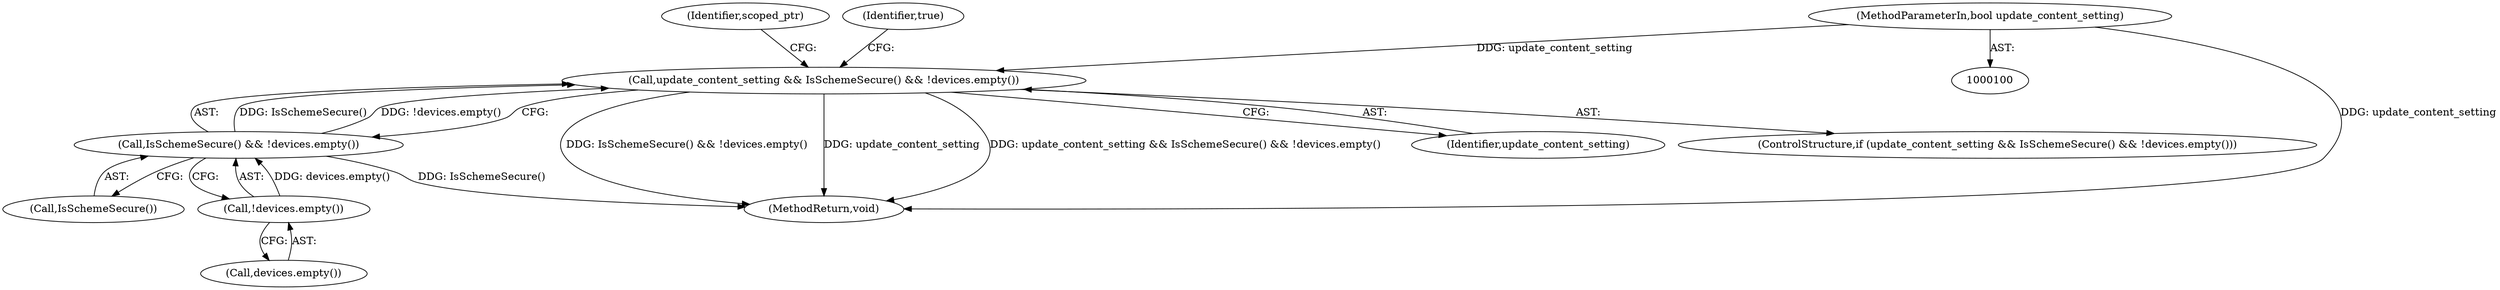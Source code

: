 digraph "1_Chrome_69827e08e9e0a30ce452589705d7336edaffd490@API" {
"1000147" [label="(Call,update_content_setting && IsSchemeSecure() && !devices.empty())"];
"1000101" [label="(MethodParameterIn,bool update_content_setting)"];
"1000149" [label="(Call,IsSchemeSecure() && !devices.empty())"];
"1000151" [label="(Call,!devices.empty())"];
"1000152" [label="(Call,devices.empty())"];
"1000148" [label="(Identifier,update_content_setting)"];
"1000146" [label="(ControlStructure,if (update_content_setting && IsSchemeSecure() && !devices.empty()))"];
"1000150" [label="(Call,IsSchemeSecure())"];
"1000101" [label="(MethodParameterIn,bool update_content_setting)"];
"1000156" [label="(Identifier,scoped_ptr)"];
"1000149" [label="(Call,IsSchemeSecure() && !devices.empty())"];
"1000151" [label="(Call,!devices.empty())"];
"1000154" [label="(Identifier,true)"];
"1000177" [label="(MethodReturn,void)"];
"1000147" [label="(Call,update_content_setting && IsSchemeSecure() && !devices.empty())"];
"1000147" -> "1000146"  [label="AST: "];
"1000147" -> "1000148"  [label="CFG: "];
"1000147" -> "1000149"  [label="CFG: "];
"1000148" -> "1000147"  [label="AST: "];
"1000149" -> "1000147"  [label="AST: "];
"1000154" -> "1000147"  [label="CFG: "];
"1000156" -> "1000147"  [label="CFG: "];
"1000147" -> "1000177"  [label="DDG: IsSchemeSecure() && !devices.empty()"];
"1000147" -> "1000177"  [label="DDG: update_content_setting"];
"1000147" -> "1000177"  [label="DDG: update_content_setting && IsSchemeSecure() && !devices.empty()"];
"1000101" -> "1000147"  [label="DDG: update_content_setting"];
"1000149" -> "1000147"  [label="DDG: IsSchemeSecure()"];
"1000149" -> "1000147"  [label="DDG: !devices.empty()"];
"1000101" -> "1000100"  [label="AST: "];
"1000101" -> "1000177"  [label="DDG: update_content_setting"];
"1000149" -> "1000150"  [label="CFG: "];
"1000149" -> "1000151"  [label="CFG: "];
"1000150" -> "1000149"  [label="AST: "];
"1000151" -> "1000149"  [label="AST: "];
"1000149" -> "1000177"  [label="DDG: IsSchemeSecure()"];
"1000151" -> "1000149"  [label="DDG: devices.empty()"];
"1000151" -> "1000152"  [label="CFG: "];
"1000152" -> "1000151"  [label="AST: "];
}
